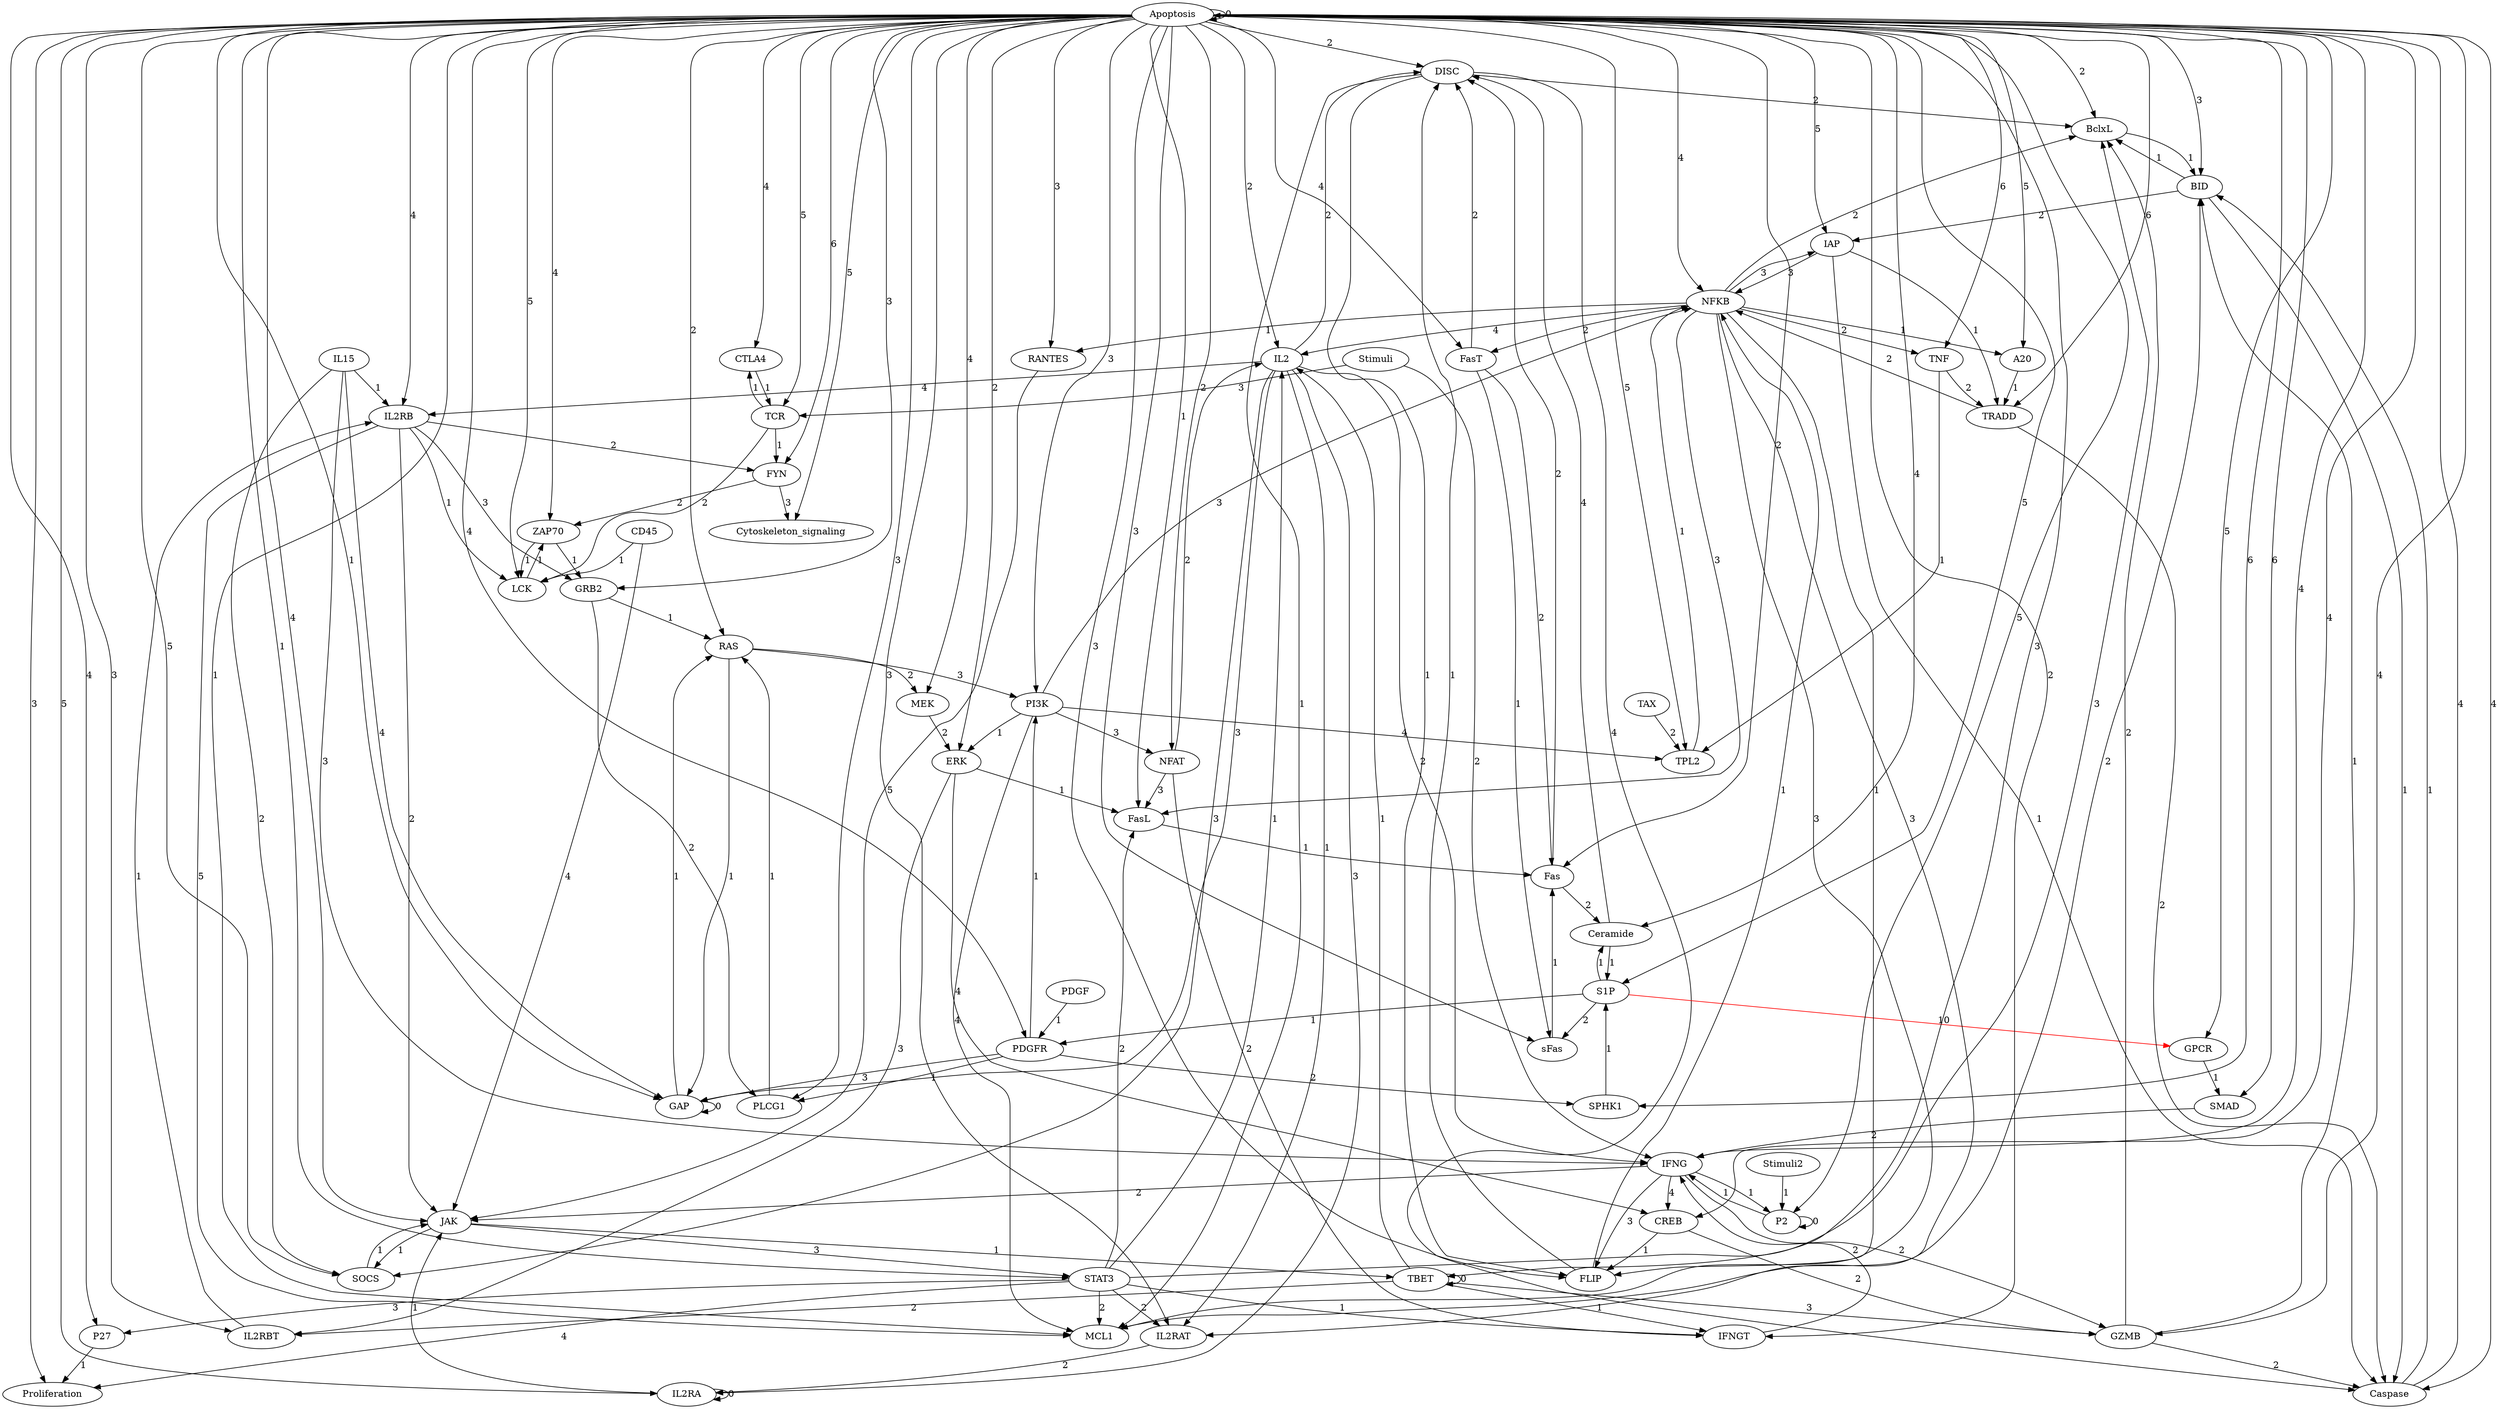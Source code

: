 digraph  {
" Proliferation " [equation="  (  (  ( STAT3  ) && ! ( Apoptosis  )  ) && ! ( P27  )  ) "];
" DISC " [equation="  (  ( FasT && (  (  ( Ceramide )  )  || (  ( Fas )  && (  (  ( ! FLIP )  )  )  )  || (  ( Fas && IL2 )  )  )  ) && ! ( Apoptosis  )  ) "];
" SPHK1 " [equation="  (  ( PDGFR  ) && ! ( Apoptosis  )  ) "];
" TBET " [equation="  (  ( TBET  ) && ! ( Apoptosis  )  )  || (  ( JAK  ) && ! ( Apoptosis  )  ) "];
" sFas " [equation="  (  ( FasT && (  (  ( S1P )  )  )  ) && ! ( Apoptosis  )  ) "];
" GAP " [equation="  (  (  (  ( PDGFR && (  (  ( GAP )  )  )  ) && ! ( Apoptosis  )  ) && ! ( IL2  )  ) && ! ( IL15  )  )  || (  (  (  ( RAS  ) && ! ( Apoptosis  )  ) && ! ( IL2  )  ) && ! ( IL15  )  ) "];
" A20 " [equation="  (  ( NFKB  ) && ! ( Apoptosis  )  ) "];
" ERK " [equation="  (  ( MEK && (  (  ( PI3K )  )  )  ) && ! ( Apoptosis  )  ) "];
" BclxL " [equation="  (  (  (  (  ( STAT3  ) && ! ( GZMB  )  ) && ! ( BID  )  ) && ! ( Apoptosis  )  ) && ! ( DISC  )  )  || (  (  (  (  ( NFKB  ) && ! ( GZMB  )  ) && ! ( BID  )  ) && ! ( Apoptosis  )  ) && ! ( DISC  )  ) "];
" Fas " [equation="  (  (  ( FasT && (  (  ( FasL )  )  )  ) && ! ( sFas  )  ) && ! ( Apoptosis  )  ) "];
" S1P " [equation="  (  (  ( SPHK1  ) && ! ( Ceramide  )  ) && ! ( Apoptosis  )  ) "];
" NFAT " [equation="  (  ( PI3K  ) && ! ( Apoptosis  )  ) "];
" Ceramide " [equation="  (  (  ( Fas  ) && ! ( Apoptosis  )  ) && ! ( S1P  )  ) "];
" Cytoskeleton_signaling " [equation="  (  ( FYN  ) && ! ( Apoptosis  )  ) "];
" CTLA4 " [equation="  (  ( TCR  ) && ! ( Apoptosis  )  ) "];
" SMAD " [equation="  (  ( GPCR  ) && ! ( Apoptosis  )  ) "];
" FYN " [equation="  (  ( TCR  ) && ! ( Apoptosis  )  )  || (  ( IL2RB  ) && ! ( Apoptosis  )  ) "];
" JAK " [equation="  (  (  (  ( IFNG  ) && ! ( Apoptosis  )  ) && ! ( CD45  )  ) && ! ( SOCS  )  )  || (  (  (  ( RANTES  ) && ! ( Apoptosis  )  ) && ! ( CD45  )  ) && ! ( SOCS  )  )  || (  (  (  ( IL2RA  ) && ! ( Apoptosis  )  ) && ! ( CD45  )  ) && ! ( SOCS  )  )  || (  (  (  ( IL2RB  ) && ! ( Apoptosis  )  ) && ! ( CD45  )  ) && ! ( SOCS  )  ) "];
" TPL2 " [equation="  (  ( TAX  ) && ! ( Apoptosis  )  )  || (  ( PI3K && (  (  ( TNF )  )  )  ) && ! ( Apoptosis  )  ) "];
" IFNGT " [equation="  (  ( TBET  ) && ! ( Apoptosis  )  )  || (  ( NFAT  ) && ! ( Apoptosis  )  )  || (  ( STAT3  ) && ! ( Apoptosis  )  ) "];
" GPCR " [equation="  (  ( S1P  ) && ! ( Apoptosis  )  ) "];
" PDGFR " [equation="  (  ( PDGF  ) && ! ( Apoptosis  )  )  || (  ( S1P  ) && ! ( Apoptosis  )  ) "];
" LCK " [equation="  (  ( CD45  ) && ! ( Apoptosis  )  )  || (  (  ( TCR  ) && ! ( ZAP70  )  ) && ! ( Apoptosis  )  )  || (  (  ( IL2RB  ) && ! ( ZAP70  )  ) && ! ( Apoptosis  )  ) "];
" CREB " [equation="  (  ( ERK && (  (  ( IFNG )  )  )  ) && ! ( Apoptosis  )  ) "];
" Apoptosis " [equation="  ( Caspase )  || ( Apoptosis ) "];
" GRB2 " [equation="  (  ( IL2RB  ) && ! ( Apoptosis  )  )  || (  ( ZAP70  ) && ! ( Apoptosis  )  ) "];
" STAT3 " [equation="  (  ( JAK  ) && ! ( Apoptosis  )  ) "];
" IL2 " [equation="  (  (  ( STAT3  ) && ! ( Apoptosis  )  ) && ! ( TBET  )  )  || (  (  ( NFAT  ) && ! ( Apoptosis  )  ) && ! ( TBET  )  )  || (  (  ( NFKB  ) && ! ( Apoptosis  )  ) && ! ( TBET  )  ) "];
" FLIP " [equation="  (  (  ( NFKB  ) && ! ( DISC  )  ) && ! ( Apoptosis  )  )  || (  (  ( CREB && (  (  ( IFNG )  )  )  ) && ! ( DISC  )  ) && ! ( Apoptosis  )  ) "];
" MCL1 " [equation="  (  (  ( IL2RB && (  (  ( STAT3 && PI3K && NFKB )  )  )  ) && ! ( DISC  )  ) && ! ( Apoptosis  )  ) "];
" IL2RAT " [equation="  (  ( IL2 && (  (  ( STAT3 || NFKB )  )  )  ) && ! ( Apoptosis  )  ) "];
" IAP " [equation="  (  (  ( NFKB  ) && ! ( BID  )  ) && ! ( Apoptosis  )  ) "];
" RANTES " [equation="  (  ( NFKB  ) && ! ( Apoptosis  )  ) "];
" FasL " [equation="  (  ( STAT3  ) && ! ( Apoptosis  )  )  || (  ( NFAT  ) && ! ( Apoptosis  )  )  || (  ( NFKB  ) && ! ( Apoptosis  )  )  || (  ( ERK  ) && ! ( Apoptosis  )  ) "];
" ZAP70 " [equation="  (  (  ( LCK  ) && ! ( Apoptosis  )  ) && ! ( FYN  )  ) "];
" Caspase " [equation="  (  (  ( GZMB && (  (  ( BID )  )  )  ) && ! ( Apoptosis  )  ) && ! ( IAP  )  )  || (  ( DISC  ) && ! ( Apoptosis  )  )  || (  (  ( TRADD && (  (  ( BID )  )  )  ) && ! ( Apoptosis  )  ) && ! ( IAP  )  ) "];
" NFKB " [equation="  (  ( PI3K  ) && ! ( Apoptosis  )  )  || (  ( TPL2  ) && ! ( Apoptosis  )  )  || (  ( FLIP && (  (  ( TRADD && IAP )  )  )  ) && ! ( Apoptosis  )  ) "];
" PI3K " [equation="  (  ( PDGFR  ) && ! ( Apoptosis  )  )  || (  ( RAS  ) && ! ( Apoptosis  )  ) "];
" GZMB " [equation="  (  ( TBET  ) && ! ( Apoptosis  )  )  || (  ( CREB && (  (  ( IFNG )  )  )  ) && ! ( Apoptosis  )  ) "];
" TCR " [equation="  (  (  ( Stimuli  ) && ! ( CTLA4  )  ) && ! ( Apoptosis  )  ) "];
" RAS " [equation="  (  (  ( GRB2  ) && ! ( GAP  )  ) && ! ( Apoptosis  )  )  || (  (  ( PLCG1  ) && ! ( GAP  )  ) && ! ( Apoptosis  )  ) "];
" TRADD " [equation="  (  (  (  ( TNF  ) && ! ( IAP  )  ) && ! ( Apoptosis  )  ) && ! ( A20  )  ) "];
" MEK " [equation="  (  ( RAS  ) && ! ( Apoptosis  )  ) "];
" P27 " [equation="  (  ( STAT3  ) && ! ( Apoptosis  )  ) "];
" IL2RBT " [equation="  (  ( ERK && (  (  ( TBET )  )  )  ) && ! ( Apoptosis  )  ) "];
" SOCS " [equation="  (  (  (  ( JAK  ) && ! ( IL15  )  ) && ! ( Apoptosis  )  ) && ! ( IL2  )  ) "];
" IL2RA " [equation="  (  (  ( IL2 && (  (  ( IL2RAT )  )  )  ) && ! ( IL2RA  )  ) && ! ( Apoptosis  )  ) "];
" FasT " [equation="  (  ( NFKB  ) && ! ( Apoptosis  )  ) "];
" IFNG " [equation="  (  (  (  ( IL15 && (  (  ( IFNGT )  )  )  ) && ! ( P2  )  ) && ! ( Apoptosis  )  ) && ! ( SMAD  )  )  || (  (  (  ( IL2 && (  (  ( IFNGT )  )  )  ) && ! ( P2  )  ) && ! ( Apoptosis  )  ) && ! ( SMAD  )  )  || (  (  (  ( Stimuli && (  (  ( IFNGT )  )  )  ) && ! ( P2  )  ) && ! ( Apoptosis  )  ) && ! ( SMAD  )  ) "];
" IL2RB " [equation="  (  ( IL2RBT && (  (  ( IL2 || IL15 )  )  )  ) && ! ( Apoptosis  )  ) "];
" PLCG1 " [equation="  (  ( PDGFR  ) && ! ( Apoptosis  )  )  || (  ( GRB2  ) && ! ( Apoptosis  )  ) "];
" BID " [equation="  (  (  (  ( Caspase  ) && ! ( MCL1  )  ) && ! ( Apoptosis  )  ) && ! ( BclxL  )  )  || (  (  (  ( GZMB  ) && ! ( MCL1  )  ) && ! ( Apoptosis  )  ) && ! ( BclxL  )  ) "];
" TNF " [equation="  (  ( NFKB  ) && ! ( Apoptosis  )  ) "];
" P2 " [equation="  (  (  ( IFNG  ) && ! ( Stimuli2  )  ) && ! ( Apoptosis  )  )  || (  (  ( P2  ) && ! ( Stimuli2  )  ) && ! ( Apoptosis  )  ) "];
" IL15 ";
" CD45 ";
" TAX ";
" PDGF ";
" Stimuli ";
" Stimuli2 ";
" DISC " -> " BclxL "  [color=black, label=2];
" DISC " -> " FLIP "  [color=black, label=1];
" DISC " -> " MCL1 "  [color=black, label=1];
" DISC " -> " Caspase "  [color=black, label=4];
" SPHK1 " -> " S1P "  [color=black, label=1];
" TBET " -> " TBET "  [color=black, label=0];
" TBET " -> " IFNGT "  [color=black, label=1];
" TBET " -> " IL2 "  [color=black, label=1];
" TBET " -> " GZMB "  [color=black, label=3];
" TBET " -> " IL2RBT "  [color=black, label=2];
" sFas " -> " Fas "  [color=black, label=1];
" GAP " -> " GAP "  [color=black, label=0];
" GAP " -> " RAS "  [color=black, label=1];
" A20 " -> " TRADD "  [color=black, label=1];
" ERK " -> " CREB "  [color=black, label=4];
" ERK " -> " FasL "  [color=black, label=1];
" ERK " -> " IL2RBT "  [color=black, label=3];
" BclxL " -> " BID "  [color=black, label=1];
" Fas " -> " DISC "  [color=black, label=2];
" Fas " -> " Ceramide "  [color=black, label=2];
" S1P " -> " sFas "  [color=black, label=2];
" S1P " -> " Ceramide "  [color=black, label=1];
" S1P " -> " GPCR "  [color=red, label=10];
" S1P " -> " PDGFR "  [color=black, label=1];
" NFAT " -> " IFNGT "  [color=black, label=2];
" NFAT " -> " IL2 "  [color=black, label=2];
" NFAT " -> " FasL "  [color=black, label=3];
" Ceramide " -> " DISC "  [color=black, label=4];
" Ceramide " -> " S1P "  [color=black, label=1];
" CTLA4 " -> " TCR "  [color=black, label=1];
" SMAD " -> " IFNG "  [color=black, label=2];
" FYN " -> " Cytoskeleton_signaling "  [color=black, label=3];
" FYN " -> " ZAP70 "  [color=black, label=2];
" JAK " -> " TBET "  [color=black, label=1];
" JAK " -> " STAT3 "  [color=black, label=3];
" JAK " -> " SOCS "  [color=black, label=1];
" TPL2 " -> " NFKB "  [color=black, label=1];
" IFNGT " -> " IFNG "  [color=black, label=2];
" GPCR " -> " SMAD "  [color=black, label=1];
" PDGFR " -> " SPHK1 "  [color=black, label=2];
" PDGFR " -> " GAP "  [color=black, label=3];
" PDGFR " -> " PI3K "  [color=black, label=1];
" PDGFR " -> " PLCG1 "  [color=black, label=1];
" LCK " -> " ZAP70 "  [color=black, label=1];
" CREB " -> " FLIP "  [color=black, label=1];
" CREB " -> " GZMB "  [color=black, label=2];
" Apoptosis " -> " Proliferation "  [color=black, label=3];
" Apoptosis " -> " DISC "  [color=black, label=2];
" Apoptosis " -> " SPHK1 "  [color=black, label=6];
" Apoptosis " -> " TBET "  [color=black, label=3];
" Apoptosis " -> " sFas "  [color=black, label=3];
" Apoptosis " -> " GAP "  [color=black, label=1];
" Apoptosis " -> " A20 "  [color=black, label=5];
" Apoptosis " -> " ERK "  [color=black, label=2];
" Apoptosis " -> " BclxL "  [color=black, label=2];
" Apoptosis " -> " Fas "  [color=black, label=2];
" Apoptosis " -> " S1P "  [color=black, label=5];
" Apoptosis " -> " NFAT "  [color=black, label=2];
" Apoptosis " -> " Ceramide "  [color=black, label=4];
" Apoptosis " -> " Cytoskeleton_signaling "  [color=black, label=5];
" Apoptosis " -> " CTLA4 "  [color=black, label=4];
" Apoptosis " -> " SMAD "  [color=black, label=6];
" Apoptosis " -> " FYN "  [color=black, label=6];
" Apoptosis " -> " JAK "  [color=black, label=4];
" Apoptosis " -> " TPL2 "  [color=black, label=5];
" Apoptosis " -> " IFNGT "  [color=black, label=2];
" Apoptosis " -> " GPCR "  [color=black, label=5];
" Apoptosis " -> " PDGFR "  [color=black, label=4];
" Apoptosis " -> " LCK "  [color=black, label=5];
" Apoptosis " -> " CREB "  [color=black, label=4];
" Apoptosis " -> " Apoptosis "  [color=black, label=0];
" Apoptosis " -> " GRB2 "  [color=black, label=3];
" Apoptosis " -> " STAT3 "  [color=black, label=1];
" Apoptosis " -> " IL2 "  [color=black, label=2];
" Apoptosis " -> " FLIP "  [color=black, label=3];
" Apoptosis " -> " MCL1 "  [color=black, label=1];
" Apoptosis " -> " IL2RAT "  [color=black, label=3];
" Apoptosis " -> " IAP "  [color=black, label=5];
" Apoptosis " -> " RANTES "  [color=black, label=3];
" Apoptosis " -> " FasL "  [color=black, label=1];
" Apoptosis " -> " ZAP70 "  [color=black, label=4];
" Apoptosis " -> " Caspase "  [color=black, label=4];
" Apoptosis " -> " NFKB "  [color=black, label=4];
" Apoptosis " -> " PI3K "  [color=black, label=3];
" Apoptosis " -> " GZMB "  [color=black, label=4];
" Apoptosis " -> " TCR "  [color=black, label=5];
" Apoptosis " -> " RAS "  [color=black, label=2];
" Apoptosis " -> " TRADD "  [color=black, label=6];
" Apoptosis " -> " MEK "  [color=black, label=4];
" Apoptosis " -> " P27 "  [color=black, label=4];
" Apoptosis " -> " IL2RBT "  [color=black, label=3];
" Apoptosis " -> " SOCS "  [color=black, label=5];
" Apoptosis " -> " IL2RA "  [color=black, label=5];
" Apoptosis " -> " FasT "  [color=black, label=4];
" Apoptosis " -> " IFNG "  [color=black, label=4];
" Apoptosis " -> " IL2RB "  [color=black, label=4];
" Apoptosis " -> " PLCG1 "  [color=black, label=3];
" Apoptosis " -> " BID "  [color=black, label=3];
" Apoptosis " -> " TNF "  [color=black, label=6];
" Apoptosis " -> " P2 "  [color=black, label=5];
" GRB2 " -> " RAS "  [color=black, label=1];
" GRB2 " -> " PLCG1 "  [color=black, label=2];
" STAT3 " -> " Proliferation "  [color=black, label=4];
" STAT3 " -> " BclxL "  [color=black, label=3];
" STAT3 " -> " IFNGT "  [color=black, label=1];
" STAT3 " -> " IL2 "  [color=black, label=1];
" STAT3 " -> " MCL1 "  [color=black, label=2];
" STAT3 " -> " IL2RAT "  [color=black, label=2];
" STAT3 " -> " FasL "  [color=black, label=2];
" STAT3 " -> " P27 "  [color=black, label=3];
" IL2 " -> " DISC "  [color=black, label=2];
" IL2 " -> " GAP "  [color=black, label=3];
" IL2 " -> " IL2RAT "  [color=black, label=1];
" IL2 " -> " SOCS "  [color=black, label=3];
" IL2 " -> " IL2RA "  [color=black, label=3];
" IL2 " -> " IFNG "  [color=black, label=2];
" IL2 " -> " IL2RB "  [color=black, label=4];
" FLIP " -> " DISC "  [color=black, label=1];
" FLIP " -> " NFKB "  [color=black, label=1];
" MCL1 " -> " BID "  [color=black, label=2];
" IL2RAT " -> " IL2RA "  [color=black, label=2];
" IAP " -> " Caspase "  [color=black, label=1];
" IAP " -> " NFKB "  [color=black, label=3];
" IAP " -> " TRADD "  [color=black, label=1];
" RANTES " -> " JAK "  [color=black, label=5];
" FasL " -> " Fas "  [color=black, label=1];
" ZAP70 " -> " LCK "  [color=black, label=1];
" ZAP70 " -> " GRB2 "  [color=black, label=1];
" Caspase " -> " Apoptosis "  [color=black, label=4];
" Caspase " -> " BID "  [color=black, label=1];
" NFKB " -> " A20 "  [color=black, label=1];
" NFKB " -> " BclxL "  [color=black, label=2];
" NFKB " -> " IL2 "  [color=black, label=4];
" NFKB " -> " FLIP "  [color=black, label=1];
" NFKB " -> " MCL1 "  [color=black, label=3];
" NFKB " -> " IL2RAT "  [color=black, label=3];
" NFKB " -> " IAP "  [color=black, label=3];
" NFKB " -> " RANTES "  [color=black, label=1];
" NFKB " -> " FasL "  [color=black, label=3];
" NFKB " -> " FasT "  [color=black, label=2];
" NFKB " -> " TNF "  [color=black, label=2];
" PI3K " -> " ERK "  [color=black, label=1];
" PI3K " -> " NFAT "  [color=black, label=3];
" PI3K " -> " TPL2 "  [color=black, label=4];
" PI3K " -> " MCL1 "  [color=black, label=4];
" PI3K " -> " NFKB "  [color=black, label=3];
" GZMB " -> " BclxL "  [color=black, label=2];
" GZMB " -> " Caspase "  [color=black, label=2];
" GZMB " -> " BID "  [color=black, label=1];
" TCR " -> " CTLA4 "  [color=black, label=1];
" TCR " -> " FYN "  [color=black, label=1];
" TCR " -> " LCK "  [color=black, label=2];
" RAS " -> " GAP "  [color=black, label=1];
" RAS " -> " PI3K "  [color=black, label=3];
" RAS " -> " MEK "  [color=black, label=2];
" TRADD " -> " Caspase "  [color=black, label=2];
" TRADD " -> " NFKB "  [color=black, label=2];
" MEK " -> " ERK "  [color=black, label=2];
" P27 " -> " Proliferation "  [color=black, label=1];
" IL2RBT " -> " IL2RB "  [color=black, label=1];
" SOCS " -> " JAK "  [color=black, label=1];
" IL2RA " -> " JAK "  [color=black, label=1];
" IL2RA " -> " IL2RA "  [color=black, label=0];
" FasT " -> " DISC "  [color=black, label=2];
" FasT " -> " sFas "  [color=black, label=1];
" FasT " -> " Fas "  [color=black, label=2];
" IFNG " -> " JAK "  [color=black, label=2];
" IFNG " -> " CREB "  [color=black, label=4];
" IFNG " -> " FLIP "  [color=black, label=3];
" IFNG " -> " GZMB "  [color=black, label=2];
" IFNG " -> " P2 "  [color=black, label=1];
" IL2RB " -> " FYN "  [color=black, label=2];
" IL2RB " -> " JAK "  [color=black, label=2];
" IL2RB " -> " LCK "  [color=black, label=1];
" IL2RB " -> " GRB2 "  [color=black, label=3];
" IL2RB " -> " MCL1 "  [color=black, label=5];
" PLCG1 " -> " RAS "  [color=black, label=1];
" BID " -> " BclxL "  [color=black, label=1];
" BID " -> " IAP "  [color=black, label=2];
" BID " -> " Caspase "  [color=black, label=1];
" TNF " -> " TPL2 "  [color=black, label=1];
" TNF " -> " TRADD "  [color=black, label=2];
" P2 " -> " IFNG "  [color=black, label=1];
" P2 " -> " P2 "  [color=black, label=0];
" IL15 " -> " GAP "  [color=black, label=4];
" IL15 " -> " SOCS "  [color=black, label=2];
" IL15 " -> " IFNG "  [color=black, label=3];
" IL15 " -> " IL2RB "  [color=black, label=1];
" CD45 " -> " JAK "  [color=black, label=4];
" CD45 " -> " LCK "  [color=black, label=1];
" TAX " -> " TPL2 "  [color=black, label=2];
" PDGF " -> " PDGFR "  [color=black, label=1];
" Stimuli " -> " TCR "  [color=black, label=3];
" Stimuli " -> " IFNG "  [color=black, label=2];
" Stimuli2 " -> " P2 "  [color=black, label=1];
}
